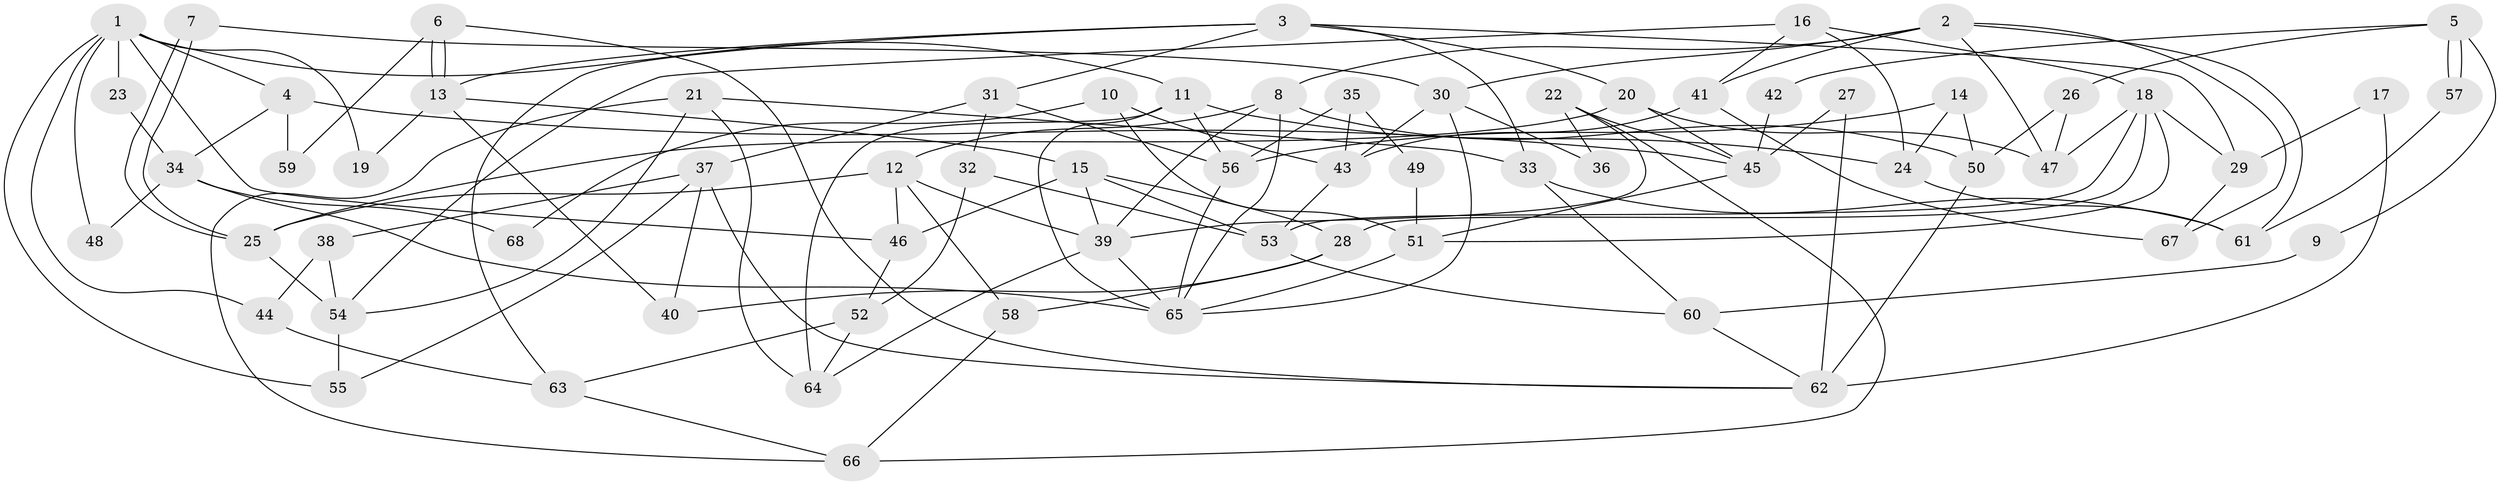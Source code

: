 // Generated by graph-tools (version 1.1) at 2025/36/03/09/25 02:36:21]
// undirected, 68 vertices, 136 edges
graph export_dot {
graph [start="1"]
  node [color=gray90,style=filled];
  1;
  2;
  3;
  4;
  5;
  6;
  7;
  8;
  9;
  10;
  11;
  12;
  13;
  14;
  15;
  16;
  17;
  18;
  19;
  20;
  21;
  22;
  23;
  24;
  25;
  26;
  27;
  28;
  29;
  30;
  31;
  32;
  33;
  34;
  35;
  36;
  37;
  38;
  39;
  40;
  41;
  42;
  43;
  44;
  45;
  46;
  47;
  48;
  49;
  50;
  51;
  52;
  53;
  54;
  55;
  56;
  57;
  58;
  59;
  60;
  61;
  62;
  63;
  64;
  65;
  66;
  67;
  68;
  1 -- 11;
  1 -- 44;
  1 -- 4;
  1 -- 19;
  1 -- 23;
  1 -- 46;
  1 -- 48;
  1 -- 55;
  2 -- 8;
  2 -- 67;
  2 -- 30;
  2 -- 41;
  2 -- 47;
  2 -- 61;
  3 -- 31;
  3 -- 20;
  3 -- 13;
  3 -- 29;
  3 -- 33;
  3 -- 63;
  4 -- 45;
  4 -- 34;
  4 -- 59;
  5 -- 57;
  5 -- 57;
  5 -- 26;
  5 -- 9;
  5 -- 42;
  6 -- 62;
  6 -- 13;
  6 -- 13;
  6 -- 59;
  7 -- 25;
  7 -- 25;
  7 -- 30;
  8 -- 12;
  8 -- 65;
  8 -- 39;
  8 -- 50;
  9 -- 60;
  10 -- 51;
  10 -- 43;
  10 -- 68;
  11 -- 64;
  11 -- 65;
  11 -- 24;
  11 -- 56;
  12 -- 46;
  12 -- 39;
  12 -- 25;
  12 -- 58;
  13 -- 15;
  13 -- 19;
  13 -- 40;
  14 -- 56;
  14 -- 24;
  14 -- 50;
  15 -- 46;
  15 -- 28;
  15 -- 39;
  15 -- 53;
  16 -- 54;
  16 -- 41;
  16 -- 18;
  16 -- 24;
  17 -- 29;
  17 -- 62;
  18 -- 28;
  18 -- 29;
  18 -- 47;
  18 -- 51;
  18 -- 53;
  20 -- 25;
  20 -- 47;
  20 -- 45;
  21 -- 66;
  21 -- 33;
  21 -- 54;
  21 -- 64;
  22 -- 39;
  22 -- 45;
  22 -- 36;
  22 -- 66;
  23 -- 34;
  24 -- 61;
  25 -- 54;
  26 -- 47;
  26 -- 50;
  27 -- 62;
  27 -- 45;
  28 -- 40;
  28 -- 58;
  29 -- 67;
  30 -- 65;
  30 -- 36;
  30 -- 43;
  31 -- 37;
  31 -- 32;
  31 -- 56;
  32 -- 52;
  32 -- 53;
  33 -- 61;
  33 -- 60;
  34 -- 65;
  34 -- 48;
  34 -- 68;
  35 -- 43;
  35 -- 56;
  35 -- 49;
  37 -- 55;
  37 -- 62;
  37 -- 38;
  37 -- 40;
  38 -- 54;
  38 -- 44;
  39 -- 64;
  39 -- 65;
  41 -- 43;
  41 -- 67;
  42 -- 45;
  43 -- 53;
  44 -- 63;
  45 -- 51;
  46 -- 52;
  49 -- 51;
  50 -- 62;
  51 -- 65;
  52 -- 63;
  52 -- 64;
  53 -- 60;
  54 -- 55;
  56 -- 65;
  57 -- 61;
  58 -- 66;
  60 -- 62;
  63 -- 66;
}
